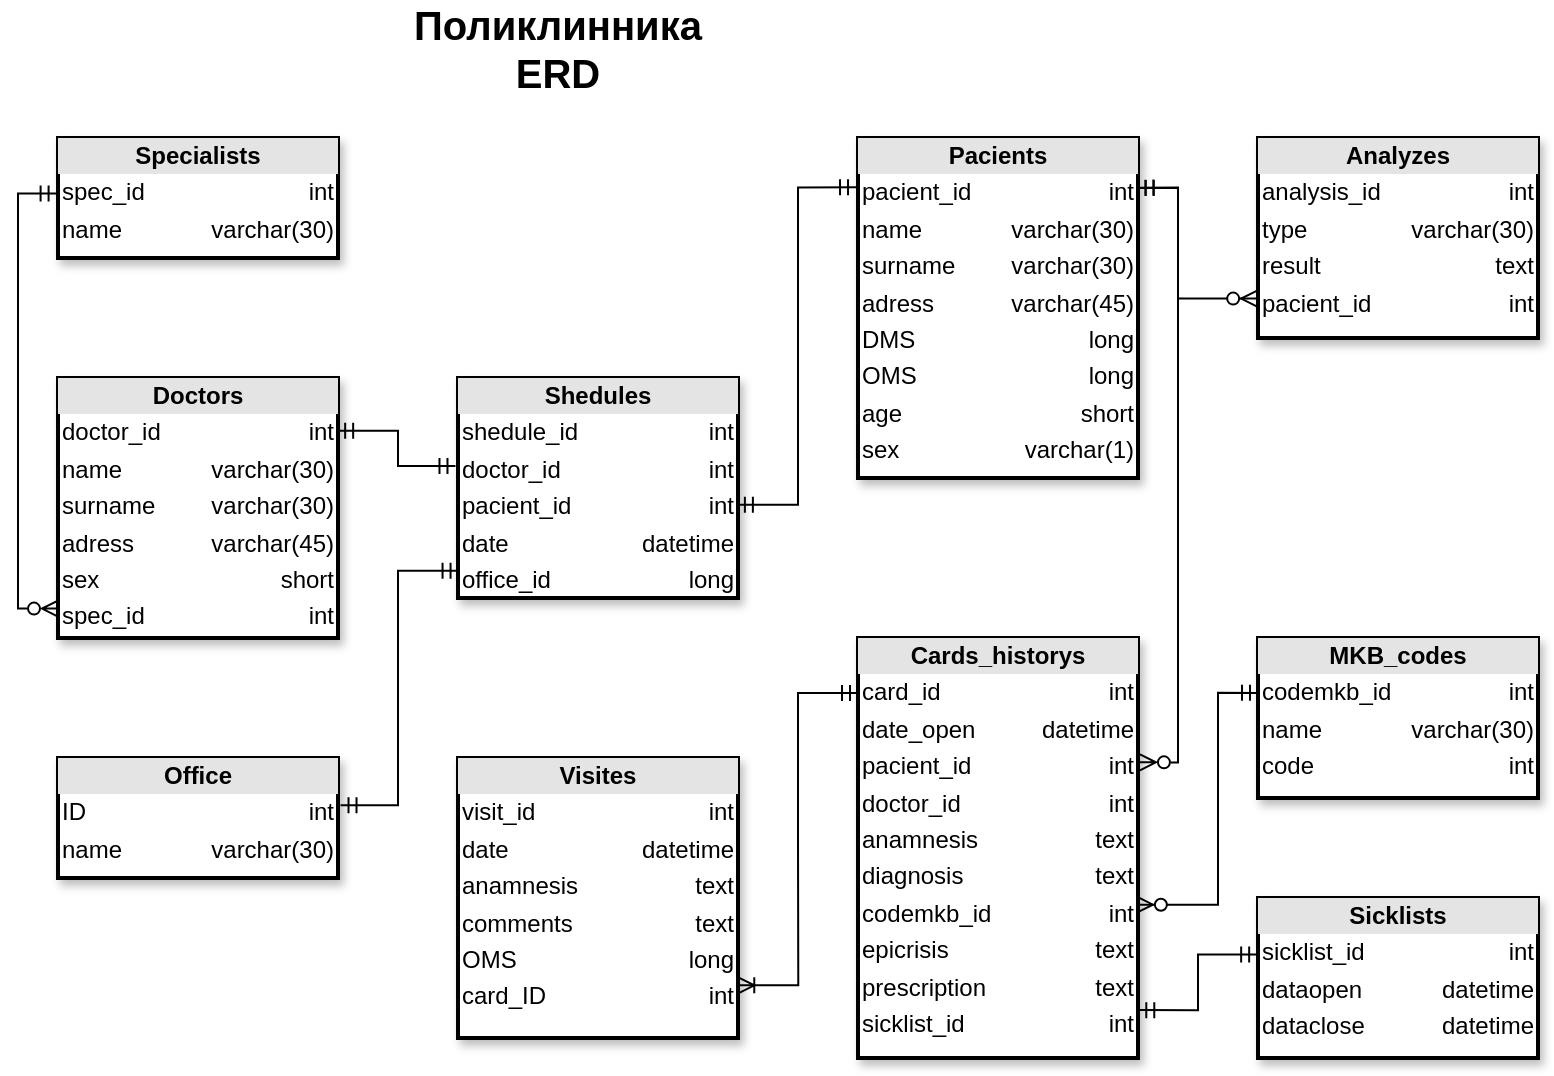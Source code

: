<mxfile version="20.5.3" type="embed"><diagram id="23iRSUPoRavnBvh4doch" name="Page-1"><mxGraphModel dx="1182" dy="855" grid="1" gridSize="10" guides="1" tooltips="1" connect="1" arrows="1" fold="1" page="1" pageScale="1" pageWidth="827" pageHeight="1169" math="0" shadow="0"><root><mxCell id="0"/><mxCell id="1" parent="0"/><mxCell id="39" value="&lt;div style=&quot;text-align: center; box-sizing: border-box; width: 100%; background: rgb(228, 228, 228); padding: 2px;&quot;&gt;&lt;b&gt;Pacients&lt;/b&gt;&lt;/div&gt;&lt;table style=&quot;width:100%;font-size:1em;&quot; cellpadding=&quot;2&quot; cellspacing=&quot;0&quot;&gt;&lt;tbody&gt;&lt;tr&gt;&lt;td&gt;pacient_id&lt;/td&gt;&lt;td style=&quot;text-align: right;&quot;&gt;int&lt;/td&gt;&lt;/tr&gt;&lt;tr&gt;&lt;td&gt;name&lt;/td&gt;&lt;td style=&quot;text-align: right;&quot;&gt;varchar(30)&lt;/td&gt;&lt;/tr&gt;&lt;tr&gt;&lt;td&gt;surname&lt;/td&gt;&lt;td style=&quot;text-align: right;&quot;&gt;varchar(30)&lt;/td&gt;&lt;/tr&gt;&lt;tr&gt;&lt;td&gt;adress&lt;/td&gt;&lt;td style=&quot;text-align: right;&quot;&gt;varchar(45)&lt;/td&gt;&lt;/tr&gt;&lt;tr&gt;&lt;td&gt;DMS&lt;/td&gt;&lt;td style=&quot;text-align: right;&quot;&gt;long&lt;/td&gt;&lt;/tr&gt;&lt;tr&gt;&lt;td&gt;OMS&lt;/td&gt;&lt;td style=&quot;text-align: right;&quot;&gt;long&lt;/td&gt;&lt;/tr&gt;&lt;tr&gt;&lt;td&gt;age&lt;/td&gt;&lt;td style=&quot;text-align: right;&quot;&gt;short&lt;/td&gt;&lt;/tr&gt;&lt;tr&gt;&lt;td&gt;sex&lt;/td&gt;&lt;td style=&quot;text-align: right;&quot;&gt;varchar(1)&lt;/td&gt;&lt;/tr&gt;&lt;/tbody&gt;&lt;/table&gt;" style="verticalAlign=top;align=left;overflow=fill;html=1;shadow=1;strokeColor=default;strokeWidth=2;fillColor=default;" parent="1" vertex="1"><mxGeometry x="440" y="120" width="140" height="170" as="geometry"/></mxCell><mxCell id="36" value="&lt;div style=&quot;text-align: center; box-sizing: border-box; width: 100%; background: rgb(228, 228, 228); padding: 2px;&quot;&gt;&lt;b&gt;Doctors&lt;/b&gt;&lt;/div&gt;&lt;table style=&quot;width:100%;font-size:1em;&quot; cellpadding=&quot;2&quot; cellspacing=&quot;0&quot;&gt;&lt;tbody&gt;&lt;tr&gt;&lt;td&gt;doctor_id&lt;/td&gt;&lt;td style=&quot;text-align: right;&quot;&gt;int&lt;/td&gt;&lt;/tr&gt;&lt;tr&gt;&lt;td&gt;name&lt;/td&gt;&lt;td style=&quot;text-align: right;&quot;&gt;varchar(30)&lt;/td&gt;&lt;/tr&gt;&lt;tr&gt;&lt;td&gt;surname&lt;/td&gt;&lt;td style=&quot;text-align: right;&quot;&gt;varchar(30)&lt;/td&gt;&lt;/tr&gt;&lt;tr&gt;&lt;td&gt;adress&lt;/td&gt;&lt;td style=&quot;text-align: right;&quot;&gt;varchar(45)&lt;/td&gt;&lt;/tr&gt;&lt;tr&gt;&lt;td&gt;sex&lt;/td&gt;&lt;td style=&quot;text-align: right;&quot;&gt;short&lt;/td&gt;&lt;/tr&gt;&lt;tr&gt;&lt;td&gt;spec_id&lt;/td&gt;&lt;td style=&quot;text-align: right;&quot;&gt;int&lt;/td&gt;&lt;/tr&gt;&lt;/tbody&gt;&lt;/table&gt;" style="verticalAlign=top;align=left;overflow=fill;html=1;shadow=1;strokeColor=default;strokeWidth=2;fillColor=default;" parent="1" vertex="1"><mxGeometry x="40" y="240" width="140" height="130" as="geometry"/></mxCell><mxCell id="42" value="&lt;div style=&quot;text-align: center; box-sizing: border-box; width: 100%; background: rgb(228, 228, 228); padding: 2px;&quot;&gt;&lt;b&gt;Specialists&lt;/b&gt;&lt;/div&gt;&lt;table style=&quot;width:100%;font-size:1em;&quot; cellpadding=&quot;2&quot; cellspacing=&quot;0&quot;&gt;&lt;tbody&gt;&lt;tr&gt;&lt;td&gt;spec_id&lt;/td&gt;&lt;td style=&quot;text-align: right;&quot;&gt;int&lt;/td&gt;&lt;/tr&gt;&lt;tr&gt;&lt;td&gt;name&lt;/td&gt;&lt;td style=&quot;text-align: right;&quot;&gt;varchar(30)&lt;/td&gt;&lt;/tr&gt;&lt;/tbody&gt;&lt;/table&gt;" style="verticalAlign=top;align=left;overflow=fill;html=1;shadow=1;strokeColor=default;strokeWidth=2;fillColor=default;" parent="1" vertex="1"><mxGeometry x="40" y="120" width="140" height="60" as="geometry"/></mxCell><mxCell id="45" value="&lt;div style=&quot;text-align: center; box-sizing: border-box; width: 100%; background: rgb(228, 228, 228); padding: 2px;&quot;&gt;&lt;b&gt;Shedules&lt;/b&gt;&lt;/div&gt;&lt;table style=&quot;width:100%;font-size:1em;&quot; cellpadding=&quot;2&quot; cellspacing=&quot;0&quot;&gt;&lt;tbody&gt;&lt;tr&gt;&lt;td&gt;shedule_id&lt;/td&gt;&lt;td style=&quot;text-align: right;&quot;&gt;int&lt;/td&gt;&lt;/tr&gt;&lt;tr&gt;&lt;td&gt;doctor_id&lt;/td&gt;&lt;td style=&quot;text-align: right;&quot;&gt;int&lt;br&gt;&lt;/td&gt;&lt;/tr&gt;&lt;tr&gt;&lt;td&gt;pacient_id&lt;/td&gt;&lt;td style=&quot;text-align: right;&quot;&gt;int&lt;br&gt;&lt;/td&gt;&lt;/tr&gt;&lt;tr&gt;&lt;td&gt;date&lt;/td&gt;&lt;td style=&quot;text-align: right;&quot;&gt;datetime&lt;/td&gt;&lt;/tr&gt;&lt;tr&gt;&lt;td&gt;office_id&lt;/td&gt;&lt;td style=&quot;text-align: right;&quot;&gt;long&lt;/td&gt;&lt;/tr&gt;&lt;/tbody&gt;&lt;/table&gt;" style="verticalAlign=top;align=left;overflow=fill;html=1;shadow=1;strokeColor=default;strokeWidth=2;fillColor=default;" parent="1" vertex="1"><mxGeometry x="240" y="240" width="140" height="110" as="geometry"/></mxCell><mxCell id="46" value="&lt;div style=&quot;text-align: center; box-sizing: border-box; width: 100%; background: rgb(228, 228, 228); padding: 2px;&quot;&gt;&lt;b&gt;Sicklists&lt;/b&gt;&lt;/div&gt;&lt;table style=&quot;width:100%;font-size:1em;&quot; cellpadding=&quot;2&quot; cellspacing=&quot;0&quot;&gt;&lt;tbody&gt;&lt;tr&gt;&lt;td&gt;sicklist_id&lt;/td&gt;&lt;td style=&quot;text-align: right;&quot;&gt;int&lt;/td&gt;&lt;/tr&gt;&lt;tr&gt;&lt;td&gt;dataopen&lt;/td&gt;&lt;td style=&quot;text-align: right;&quot;&gt;datetime&lt;/td&gt;&lt;/tr&gt;&lt;tr&gt;&lt;td&gt;dataclose&lt;/td&gt;&lt;td style=&quot;text-align: right;&quot;&gt;datetime&lt;/td&gt;&lt;/tr&gt;&lt;/tbody&gt;&lt;/table&gt;" style="verticalAlign=top;align=left;overflow=fill;html=1;shadow=1;strokeColor=default;strokeWidth=2;fillColor=default;" parent="1" vertex="1"><mxGeometry x="640" y="500" width="140" height="80" as="geometry"/></mxCell><mxCell id="47" value="&lt;div style=&quot;text-align: center; box-sizing: border-box; width: 100%; background: rgb(228, 228, 228); padding: 2px;&quot;&gt;&lt;b&gt;MKB_codes&lt;/b&gt;&lt;/div&gt;&lt;table style=&quot;width:100%;font-size:1em;&quot; cellpadding=&quot;2&quot; cellspacing=&quot;0&quot;&gt;&lt;tbody&gt;&lt;tr&gt;&lt;td&gt;codemkb_id&lt;br&gt;&lt;/td&gt;&lt;td style=&quot;text-align: right;&quot;&gt;int&lt;/td&gt;&lt;/tr&gt;&lt;tr&gt;&lt;td&gt;name&lt;/td&gt;&lt;td style=&quot;text-align: right;&quot;&gt;varchar(30)&lt;/td&gt;&lt;/tr&gt;&lt;tr&gt;&lt;td&gt;code&lt;/td&gt;&lt;td style=&quot;text-align: right;&quot;&gt;int&lt;/td&gt;&lt;/tr&gt;&lt;/tbody&gt;&lt;/table&gt;" style="verticalAlign=top;align=left;overflow=fill;html=1;shadow=1;strokeColor=default;strokeWidth=2;fillColor=default;" parent="1" vertex="1"><mxGeometry x="640" y="370" width="140" height="80" as="geometry"/></mxCell><mxCell id="48" value="&lt;div style=&quot;text-align: center; box-sizing: border-box; width: 100%; background: rgb(228, 228, 228); padding: 2px;&quot;&gt;&lt;b&gt;Analyzes&lt;/b&gt;&lt;/div&gt;&lt;table style=&quot;width:100%;font-size:1em;&quot; cellpadding=&quot;2&quot; cellspacing=&quot;0&quot;&gt;&lt;tbody&gt;&lt;tr&gt;&lt;td&gt;analysis_id&lt;/td&gt;&lt;td style=&quot;text-align: right;&quot;&gt;int&lt;/td&gt;&lt;/tr&gt;&lt;tr&gt;&lt;td&gt;type&lt;/td&gt;&lt;td style=&quot;text-align: right;&quot;&gt;varchar(30)&lt;/td&gt;&lt;/tr&gt;&lt;tr&gt;&lt;td&gt;result&lt;/td&gt;&lt;td style=&quot;text-align: right;&quot;&gt;text&lt;/td&gt;&lt;/tr&gt;&lt;tr&gt;&lt;td&gt;pacient_id&lt;/td&gt;&lt;td style=&quot;text-align: right;&quot;&gt;int&lt;/td&gt;&lt;/tr&gt;&lt;/tbody&gt;&lt;/table&gt;" style="verticalAlign=top;align=left;overflow=fill;html=1;shadow=1;strokeColor=default;strokeWidth=2;fillColor=default;" parent="1" vertex="1"><mxGeometry x="640" y="120" width="140" height="100" as="geometry"/></mxCell><mxCell id="49" value="&lt;div style=&quot;text-align: center; box-sizing: border-box; width: 100%; background: rgb(228, 228, 228); padding: 2px;&quot;&gt;&lt;b&gt;Cards_historys&lt;/b&gt;&lt;/div&gt;&lt;table style=&quot;width:100%;font-size:1em;&quot; cellpadding=&quot;2&quot; cellspacing=&quot;0&quot;&gt;&lt;tbody&gt;&lt;tr&gt;&lt;td&gt;card_id&lt;/td&gt;&lt;td style=&quot;text-align: right;&quot;&gt;int&lt;/td&gt;&lt;/tr&gt;&lt;tr&gt;&lt;td&gt;date_open&lt;/td&gt;&lt;td style=&quot;text-align: right;&quot;&gt;datetime&lt;/td&gt;&lt;/tr&gt;&lt;tr&gt;&lt;td&gt;pacient_id&lt;/td&gt;&lt;td style=&quot;text-align: right;&quot;&gt;int&lt;/td&gt;&lt;/tr&gt;&lt;tr&gt;&lt;td&gt;doctor_id&lt;/td&gt;&lt;td style=&quot;text-align: right;&quot;&gt;int&lt;/td&gt;&lt;/tr&gt;&lt;tr&gt;&lt;td&gt;anamnesis&lt;/td&gt;&lt;td style=&quot;text-align: right;&quot;&gt;text&lt;/td&gt;&lt;/tr&gt;&lt;tr&gt;&lt;td&gt;diagnosis&lt;/td&gt;&lt;td style=&quot;text-align: right;&quot;&gt;text&lt;/td&gt;&lt;/tr&gt;&lt;tr&gt;&lt;td&gt;codemkb_id&lt;br&gt;&lt;/td&gt;&lt;td style=&quot;text-align: right;&quot;&gt;int&lt;/td&gt;&lt;/tr&gt;&lt;tr&gt;&lt;td&gt;epicrisis&lt;/td&gt;&lt;td style=&quot;text-align: right;&quot;&gt;text&lt;/td&gt;&lt;/tr&gt;&lt;tr&gt;&lt;td&gt;prescription&lt;/td&gt;&lt;td style=&quot;text-align: right;&quot;&gt;text&lt;/td&gt;&lt;/tr&gt;&lt;tr&gt;&lt;td&gt;sicklist_id&lt;/td&gt;&lt;td style=&quot;text-align: right;&quot;&gt;int&lt;/td&gt;&lt;/tr&gt;&lt;/tbody&gt;&lt;/table&gt;" style="verticalAlign=top;align=left;overflow=fill;html=1;shadow=1;strokeColor=default;strokeWidth=2;fillColor=default;" parent="1" vertex="1"><mxGeometry x="440" y="370" width="140" height="210" as="geometry"/></mxCell><mxCell id="50" value="&lt;div style=&quot;text-align: center; box-sizing: border-box; width: 100%; background: rgb(228, 228, 228); padding: 2px;&quot;&gt;&lt;b&gt;Office&lt;/b&gt;&lt;/div&gt;&lt;table style=&quot;width:100%;font-size:1em;&quot; cellpadding=&quot;2&quot; cellspacing=&quot;0&quot;&gt;&lt;tbody&gt;&lt;tr&gt;&lt;td&gt;ID&lt;/td&gt;&lt;td style=&quot;text-align: right;&quot;&gt;int&lt;/td&gt;&lt;/tr&gt;&lt;tr&gt;&lt;td&gt;name&lt;/td&gt;&lt;td style=&quot;text-align: right;&quot;&gt;varchar(30)&lt;/td&gt;&lt;/tr&gt;&lt;/tbody&gt;&lt;/table&gt;" style="verticalAlign=top;align=left;overflow=fill;html=1;shadow=1;strokeColor=default;strokeWidth=2;fillColor=default;" parent="1" vertex="1"><mxGeometry x="40" y="430" width="140" height="60" as="geometry"/></mxCell><mxCell id="51" value="&lt;div style=&quot;text-align: center; box-sizing: border-box; width: 100%; background: rgb(228, 228, 228); padding: 2px;&quot;&gt;&lt;b&gt;Visites&lt;/b&gt;&lt;br&gt;&lt;/div&gt;&lt;table style=&quot;width:100%;font-size:1em;&quot; cellpadding=&quot;2&quot; cellspacing=&quot;0&quot;&gt;&lt;tbody&gt;&lt;tr&gt;&lt;td&gt;visit_id&lt;/td&gt;&lt;td style=&quot;text-align: right;&quot;&gt;int&lt;/td&gt;&lt;/tr&gt;&lt;tr&gt;&lt;td&gt;date&lt;/td&gt;&lt;td style=&quot;text-align: right;&quot;&gt;datetime&lt;/td&gt;&lt;/tr&gt;&lt;tr&gt;&lt;td&gt;anamnesis&lt;/td&gt;&lt;td style=&quot;text-align: right;&quot;&gt;text&lt;/td&gt;&lt;/tr&gt;&lt;tr&gt;&lt;td&gt;comments&lt;/td&gt;&lt;td style=&quot;text-align: right;&quot;&gt;text&lt;/td&gt;&lt;/tr&gt;&lt;tr&gt;&lt;td&gt;OMS&lt;/td&gt;&lt;td style=&quot;text-align: right;&quot;&gt;long&lt;/td&gt;&lt;/tr&gt;&lt;tr&gt;&lt;td&gt;card_ID&lt;/td&gt;&lt;td style=&quot;text-align: right;&quot;&gt;int&lt;/td&gt;&lt;/tr&gt;&lt;/tbody&gt;&lt;/table&gt;" style="verticalAlign=top;align=left;overflow=fill;html=1;shadow=1;strokeColor=default;strokeWidth=2;fillColor=default;" parent="1" vertex="1"><mxGeometry x="240" y="430" width="140" height="140" as="geometry"/></mxCell><mxCell id="52" value="" style="fontSize=12;html=1;endArrow=ERzeroToMany;rounded=0;endFill=0;entryX=0;entryY=0.887;entryDx=0;entryDy=0;entryPerimeter=0;edgeStyle=orthogonalEdgeStyle;exitX=-0.005;exitY=0.462;exitDx=0;exitDy=0;exitPerimeter=0;startArrow=ERmandOne;startFill=0;" parent="1" source="42" target="36" edge="1"><mxGeometry width="100" height="100" relative="1" as="geometry"><mxPoint x="30" y="140" as="sourcePoint"/><mxPoint x="20" y="240" as="targetPoint"/><Array as="points"><mxPoint x="20" y="148"/><mxPoint x="20" y="355"/></Array></mxGeometry></mxCell><mxCell id="53" style="edgeStyle=none;rounded=0;orthogonalLoop=1;jettySize=auto;html=1;exitX=0.5;exitY=1;exitDx=0;exitDy=0;" parent="1" source="42" target="42" edge="1"><mxGeometry relative="1" as="geometry"/></mxCell><mxCell id="54" value="" style="edgeStyle=orthogonalEdgeStyle;fontSize=12;html=1;endArrow=ERmandOne;startArrow=ERmandOne;rounded=0;entryX=0.002;entryY=0.876;entryDx=0;entryDy=0;entryPerimeter=0;exitX=1.009;exitY=0.393;exitDx=0;exitDy=0;exitPerimeter=0;" parent="1" source="50" target="45" edge="1"><mxGeometry width="100" height="100" relative="1" as="geometry"><mxPoint x="360" y="570" as="sourcePoint"/><mxPoint x="460" y="470" as="targetPoint"/><Array as="points"><mxPoint x="210" y="454"/><mxPoint x="210" y="336"/></Array></mxGeometry></mxCell><mxCell id="55" value="" style="edgeStyle=orthogonalEdgeStyle;fontSize=12;html=1;endArrow=ERmandOne;startArrow=ERmandOne;rounded=0;entryX=-0.009;entryY=0.4;entryDx=0;entryDy=0;entryPerimeter=0;exitX=0.997;exitY=0.203;exitDx=0;exitDy=0;exitPerimeter=0;" parent="1" source="36" target="45" edge="1"><mxGeometry width="100" height="100" relative="1" as="geometry"><mxPoint x="360" y="570" as="sourcePoint"/><mxPoint x="460" y="470" as="targetPoint"/></mxGeometry></mxCell><mxCell id="56" value="" style="edgeStyle=orthogonalEdgeStyle;fontSize=12;html=1;endArrow=ERmandOne;startArrow=ERmandOne;rounded=0;entryX=-0.007;entryY=0.145;entryDx=0;entryDy=0;entryPerimeter=0;exitX=0.996;exitY=0.576;exitDx=0;exitDy=0;exitPerimeter=0;" parent="1" source="45" target="39" edge="1"><mxGeometry width="100" height="100" relative="1" as="geometry"><mxPoint x="360" y="570" as="sourcePoint"/><mxPoint x="460" y="470" as="targetPoint"/></mxGeometry></mxCell><mxCell id="58" value="" style="fontSize=12;html=1;endArrow=ERzeroToMany;startArrow=ERmandOne;rounded=0;entryX=1.007;entryY=0.296;entryDx=0;entryDy=0;entryPerimeter=0;exitX=0.998;exitY=0.146;exitDx=0;exitDy=0;exitPerimeter=0;edgeStyle=orthogonalEdgeStyle;endFill=0;" parent="1" source="39" target="49" edge="1"><mxGeometry width="100" height="100" relative="1" as="geometry"><mxPoint x="610" y="340" as="sourcePoint"/><mxPoint x="710" y="240" as="targetPoint"/><Array as="points"><mxPoint x="600" y="145"/><mxPoint x="600" y="432"/></Array></mxGeometry></mxCell><mxCell id="59" value="" style="edgeStyle=elbowEdgeStyle;fontSize=12;html=1;endArrow=ERzeroToMany;startArrow=ERmandOne;rounded=0;exitX=0.999;exitY=0.147;exitDx=0;exitDy=0;exitPerimeter=0;entryX=-0.003;entryY=0.803;entryDx=0;entryDy=0;entryPerimeter=0;" parent="1" source="39" target="48" edge="1"><mxGeometry width="100" height="100" relative="1" as="geometry"><mxPoint x="610" y="260" as="sourcePoint"/><mxPoint x="710" y="160" as="targetPoint"/><Array as="points"><mxPoint x="600" y="170"/></Array></mxGeometry></mxCell><mxCell id="60" value="" style="edgeStyle=orthogonalEdgeStyle;fontSize=12;html=1;endArrow=ERmandOne;startArrow=ERmandOne;rounded=0;exitX=1.001;exitY=0.886;exitDx=0;exitDy=0;exitPerimeter=0;entryX=-0.003;entryY=0.353;entryDx=0;entryDy=0;entryPerimeter=0;" parent="1" source="49" target="46" edge="1"><mxGeometry width="100" height="100" relative="1" as="geometry"><mxPoint x="610" y="500" as="sourcePoint"/><mxPoint x="710" y="400" as="targetPoint"/></mxGeometry></mxCell><mxCell id="61" value="" style="edgeStyle=orthogonalEdgeStyle;fontSize=12;html=1;endArrow=ERzeroToMany;startArrow=ERmandOne;rounded=0;exitX=0;exitY=0.343;exitDx=0;exitDy=0;exitPerimeter=0;entryX=0.996;entryY=0.635;entryDx=0;entryDy=0;entryPerimeter=0;" parent="1" source="47" target="49" edge="1"><mxGeometry width="100" height="100" relative="1" as="geometry"><mxPoint x="590" y="480" as="sourcePoint"/><mxPoint x="650" y="475" as="targetPoint"/><Array as="points"><mxPoint x="620" y="397"/><mxPoint x="620" y="503"/></Array></mxGeometry></mxCell><mxCell id="62" value="" style="edgeStyle=entityRelationEdgeStyle;fontSize=12;html=1;endArrow=ERoneToMany;rounded=0;entryX=1.001;entryY=0.812;entryDx=0;entryDy=0;entryPerimeter=0;exitX=0;exitY=0.131;exitDx=0;exitDy=0;exitPerimeter=0;startArrow=ERmandOne;startFill=0;" parent="1" source="49" target="51" edge="1"><mxGeometry width="100" height="100" relative="1" as="geometry"><mxPoint x="390" y="560" as="sourcePoint"/><mxPoint x="490" y="460" as="targetPoint"/></mxGeometry></mxCell><mxCell id="63" value="&lt;font style=&quot;font-size: 20px;&quot;&gt;&lt;b&gt;Поликлинника ERD&lt;/b&gt;&lt;/font&gt;" style="text;html=1;strokeColor=none;fillColor=none;align=center;verticalAlign=middle;whiteSpace=wrap;rounded=0;" vertex="1" parent="1"><mxGeometry x="260" y="60" width="60" height="30" as="geometry"/></mxCell></root></mxGraphModel></diagram></mxfile>